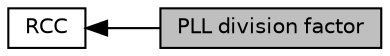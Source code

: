digraph "PLL division factor"
{
  edge [fontname="Helvetica",fontsize="10",labelfontname="Helvetica",labelfontsize="10"];
  node [fontname="Helvetica",fontsize="10",shape=box];
  rankdir=LR;
  Node1 [label="PLL division factor",height=0.2,width=0.4,color="black", fillcolor="grey75", style="filled", fontcolor="black",tooltip=" "];
  Node2 [label="RCC",height=0.2,width=0.4,color="black", fillcolor="white", style="filled",URL="$group__RCC__LL.html",tooltip=" "];
  Node2->Node1 [shape=plaintext, dir="back", style="solid"];
}
